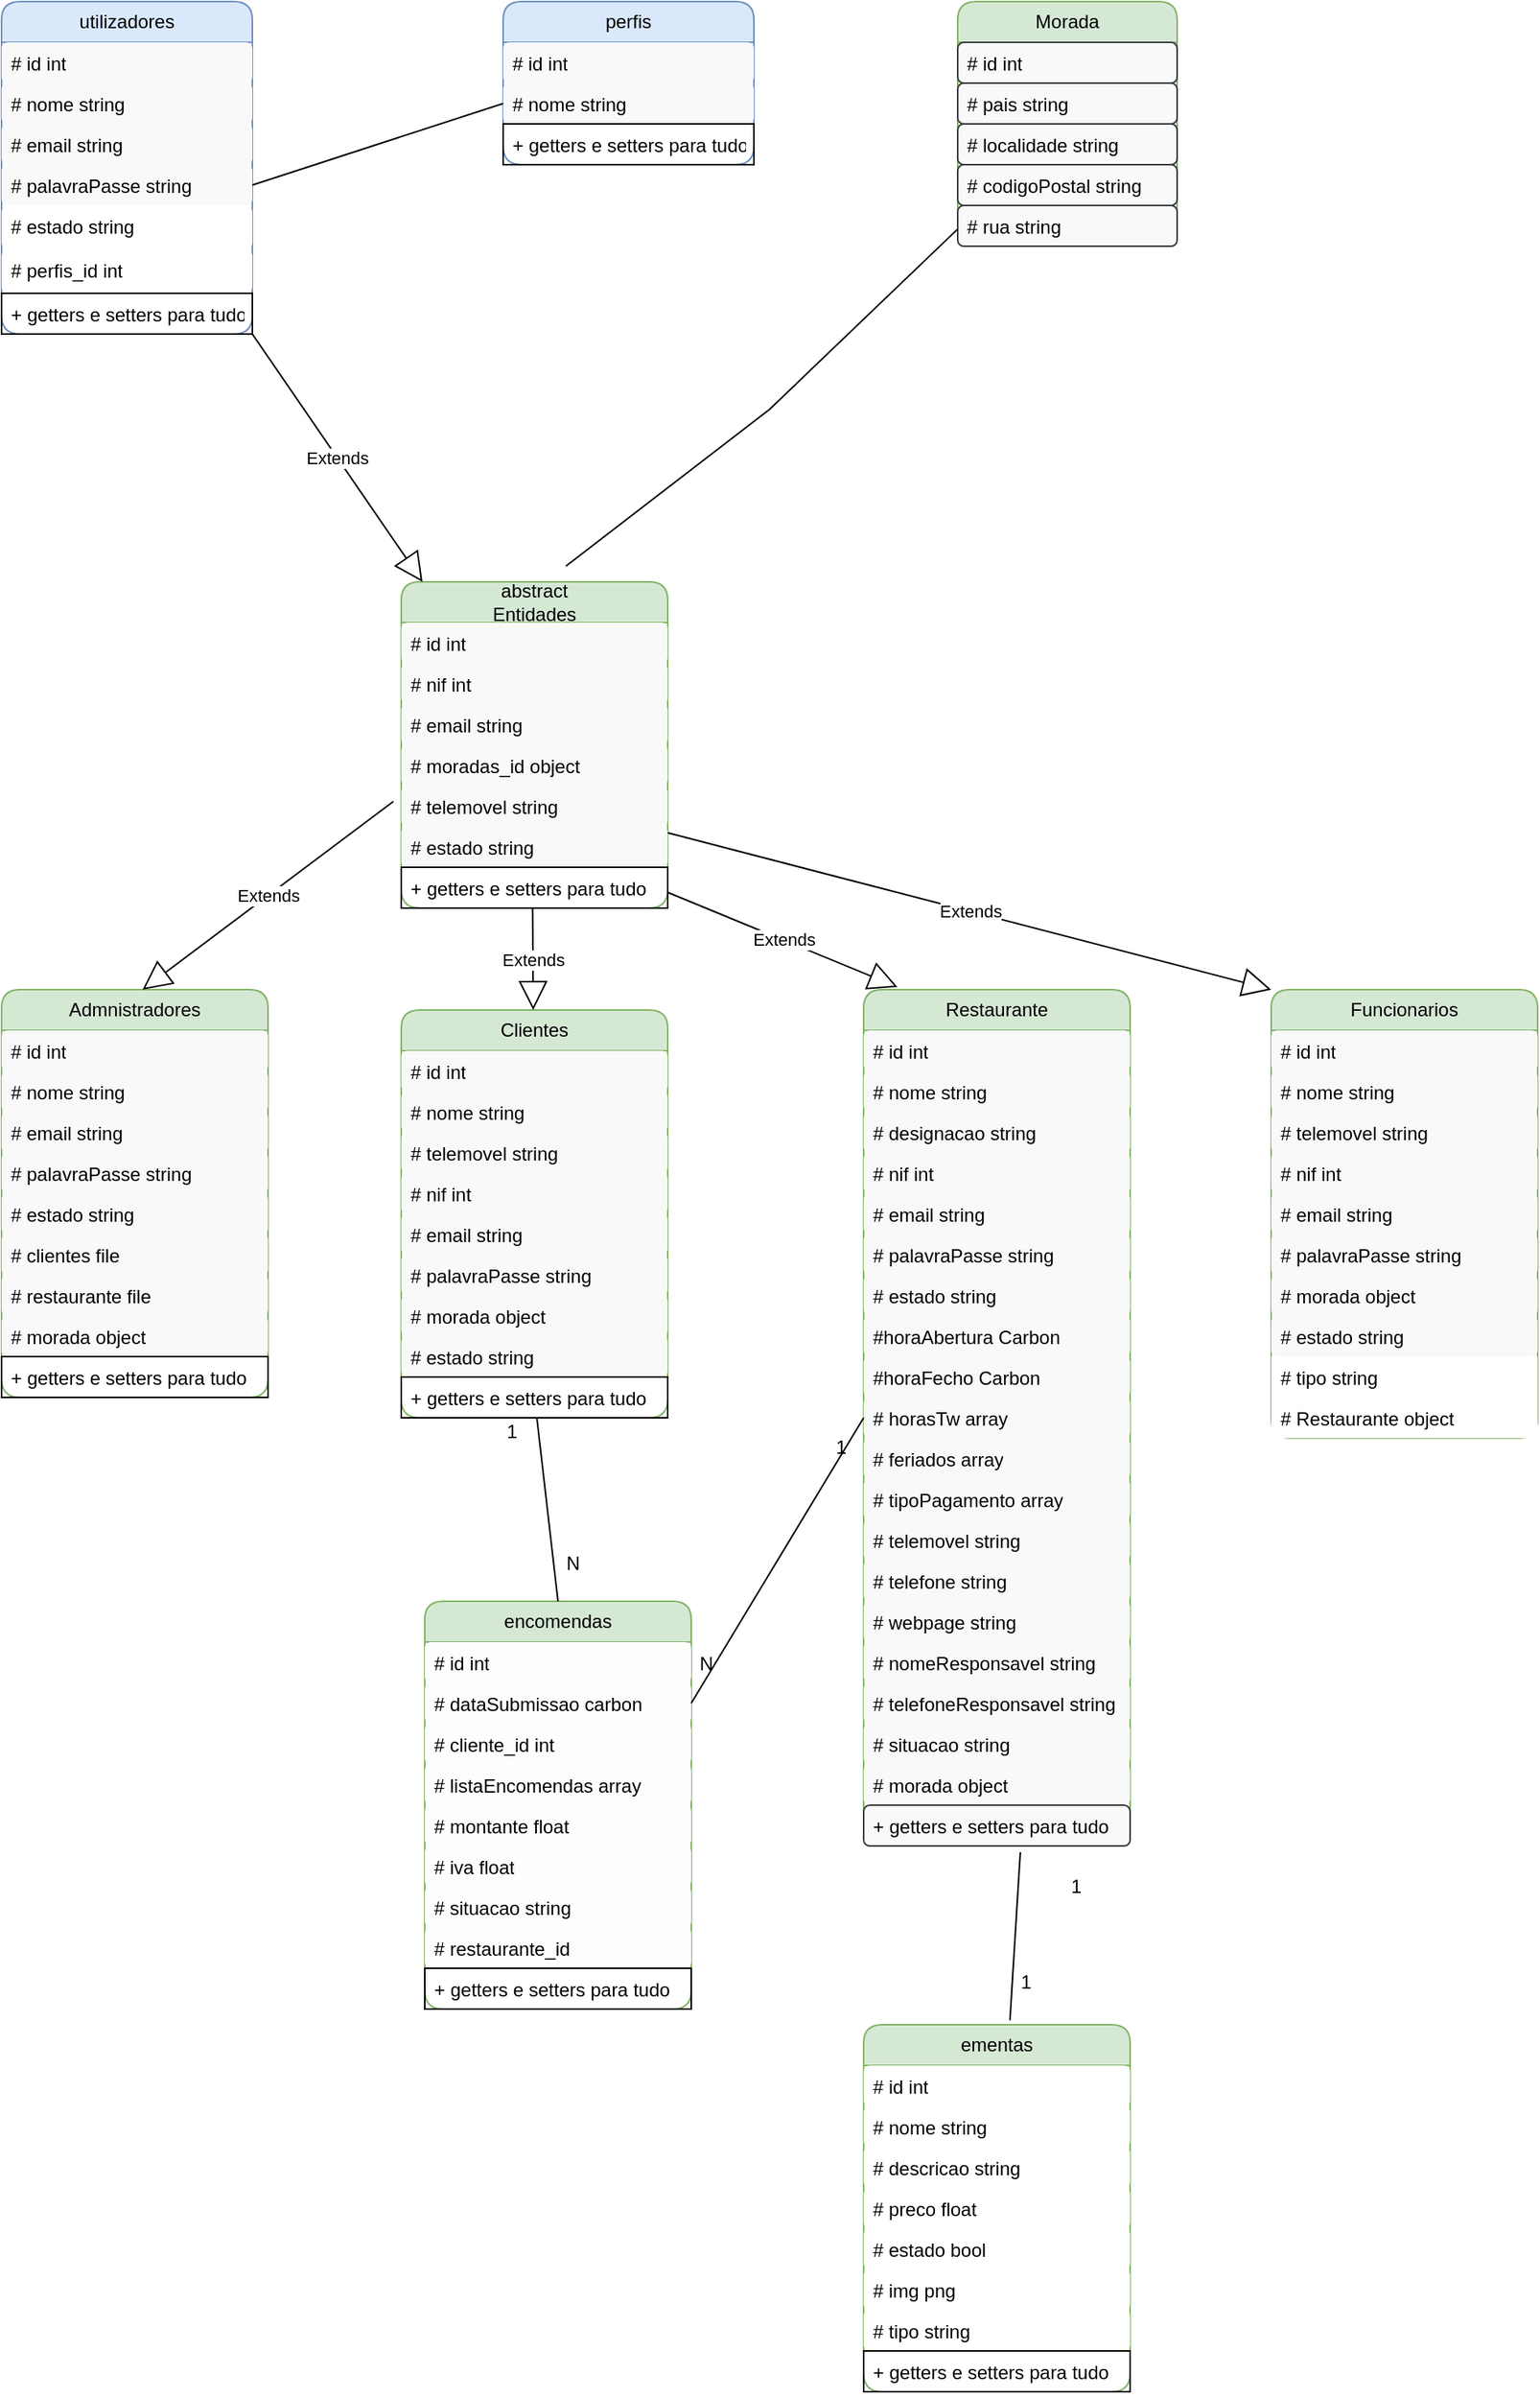<mxfile version="21.1.2" type="device">
  <diagram name="Página-1" id="KR1gXpvQ9JcNu3n1R7bU">
    <mxGraphModel dx="1219" dy="1891" grid="1" gridSize="10" guides="1" tooltips="1" connect="1" arrows="1" fold="1" page="1" pageScale="1" pageWidth="827" pageHeight="1169" math="0" shadow="0">
      <root>
        <mxCell id="0" />
        <mxCell id="1" parent="0" />
        <mxCell id="zNAe6qYxFNGjyXAj2K_w-1" value="utilizadores" style="swimlane;fontStyle=0;childLayout=stackLayout;horizontal=1;startSize=26;fillColor=#dae8fc;horizontalStack=0;resizeParent=1;resizeParentMax=0;resizeLast=0;collapsible=1;marginBottom=0;whiteSpace=wrap;html=1;strokeColor=#6c8ebf;rounded=1;" parent="1" vertex="1">
          <mxGeometry x="30" y="-340" width="160" height="212" as="geometry" />
        </mxCell>
        <mxCell id="zNAe6qYxFNGjyXAj2K_w-66" value="# id int" style="text;strokeColor=none;fillColor=#F9F9F9;align=left;verticalAlign=top;spacingLeft=4;spacingRight=4;overflow=hidden;rotatable=0;points=[[0,0.5],[1,0.5]];portConstraint=eastwest;whiteSpace=wrap;html=1;rounded=1;" parent="zNAe6qYxFNGjyXAj2K_w-1" vertex="1">
          <mxGeometry y="26" width="160" height="26" as="geometry" />
        </mxCell>
        <mxCell id="zNAe6qYxFNGjyXAj2K_w-67" value="# nome string" style="text;strokeColor=none;fillColor=#F9F9F9;align=left;verticalAlign=top;spacingLeft=4;spacingRight=4;overflow=hidden;rotatable=0;points=[[0,0.5],[1,0.5]];portConstraint=eastwest;whiteSpace=wrap;html=1;rounded=1;" parent="zNAe6qYxFNGjyXAj2K_w-1" vertex="1">
          <mxGeometry y="52" width="160" height="26" as="geometry" />
        </mxCell>
        <mxCell id="zNAe6qYxFNGjyXAj2K_w-68" value="# email string" style="text;strokeColor=none;fillColor=#F9F9F9;align=left;verticalAlign=top;spacingLeft=4;spacingRight=4;overflow=hidden;rotatable=0;points=[[0,0.5],[1,0.5]];portConstraint=eastwest;whiteSpace=wrap;html=1;rounded=1;" parent="zNAe6qYxFNGjyXAj2K_w-1" vertex="1">
          <mxGeometry y="78" width="160" height="26" as="geometry" />
        </mxCell>
        <mxCell id="zNAe6qYxFNGjyXAj2K_w-69" value="# palavraPasse string" style="text;strokeColor=none;fillColor=#F9F9F9;align=left;verticalAlign=top;spacingLeft=4;spacingRight=4;overflow=hidden;rotatable=0;points=[[0,0.5],[1,0.5]];portConstraint=eastwest;whiteSpace=wrap;html=1;rounded=1;" parent="zNAe6qYxFNGjyXAj2K_w-1" vertex="1">
          <mxGeometry y="104" width="160" height="26" as="geometry" />
        </mxCell>
        <mxCell id="zNAe6qYxFNGjyXAj2K_w-70" value="# estado string" style="text;fillColor=#FFFFFF;align=left;verticalAlign=top;spacingLeft=4;spacingRight=4;overflow=hidden;rotatable=0;points=[[0,0.5],[1,0.5]];portConstraint=eastwest;whiteSpace=wrap;html=1;strokeColor=none;rounded=1;" parent="zNAe6qYxFNGjyXAj2K_w-1" vertex="1">
          <mxGeometry y="130" width="160" height="28" as="geometry" />
        </mxCell>
        <mxCell id="tVe3WD5xFpYA2qRgSVhz-46" value="# perfis_id int" style="text;fillColor=#FFFFFF;align=left;verticalAlign=top;spacingLeft=4;spacingRight=4;overflow=hidden;rotatable=0;points=[[0,0.5],[1,0.5]];portConstraint=eastwest;whiteSpace=wrap;html=1;strokeColor=none;rounded=1;" parent="zNAe6qYxFNGjyXAj2K_w-1" vertex="1">
          <mxGeometry y="158" width="160" height="28" as="geometry" />
        </mxCell>
        <mxCell id="tVe3WD5xFpYA2qRgSVhz-1" value="+ getters e setters para tudo" style="text;strokeColor=default;fillColor=none;align=left;verticalAlign=top;spacingLeft=4;spacingRight=4;overflow=hidden;rotatable=0;points=[[0,0.5],[1,0.5]];portConstraint=eastwest;" parent="zNAe6qYxFNGjyXAj2K_w-1" vertex="1">
          <mxGeometry y="186" width="160" height="26" as="geometry" />
        </mxCell>
        <mxCell id="zNAe6qYxFNGjyXAj2K_w-13" value="Clientes" style="swimlane;fontStyle=0;childLayout=stackLayout;horizontal=1;startSize=26;fillColor=#d5e8d4;horizontalStack=0;resizeParent=1;resizeParentMax=0;resizeLast=0;collapsible=1;marginBottom=0;whiteSpace=wrap;html=1;strokeColor=#82b366;rounded=1;" parent="1" vertex="1">
          <mxGeometry x="285" y="303" width="170" height="260" as="geometry" />
        </mxCell>
        <mxCell id="zNAe6qYxFNGjyXAj2K_w-14" value="# id int" style="text;align=left;verticalAlign=top;spacingLeft=4;spacingRight=4;overflow=hidden;rotatable=0;points=[[0,0.5],[1,0.5]];portConstraint=eastwest;whiteSpace=wrap;html=1;fillColor=#F9F9F9;strokeColor=none;rounded=1;" parent="zNAe6qYxFNGjyXAj2K_w-13" vertex="1">
          <mxGeometry y="26" width="170" height="26" as="geometry" />
        </mxCell>
        <mxCell id="zNAe6qYxFNGjyXAj2K_w-15" value="# nome string" style="text;align=left;verticalAlign=top;spacingLeft=4;spacingRight=4;overflow=hidden;rotatable=0;points=[[0,0.5],[1,0.5]];portConstraint=eastwest;whiteSpace=wrap;html=1;fillColor=#F9F9F9;strokeColor=none;rounded=1;" parent="zNAe6qYxFNGjyXAj2K_w-13" vertex="1">
          <mxGeometry y="52" width="170" height="26" as="geometry" />
        </mxCell>
        <mxCell id="zNAe6qYxFNGjyXAj2K_w-25" value="# telemovel string" style="text;align=left;verticalAlign=top;spacingLeft=4;spacingRight=4;overflow=hidden;rotatable=0;points=[[0,0.5],[1,0.5]];portConstraint=eastwest;whiteSpace=wrap;html=1;fillColor=#F9F9F9;strokeColor=none;rounded=1;" parent="zNAe6qYxFNGjyXAj2K_w-13" vertex="1">
          <mxGeometry y="78" width="170" height="26" as="geometry" />
        </mxCell>
        <mxCell id="zNAe6qYxFNGjyXAj2K_w-26" value="# nif int" style="text;align=left;verticalAlign=top;spacingLeft=4;spacingRight=4;overflow=hidden;rotatable=0;points=[[0,0.5],[1,0.5]];portConstraint=eastwest;whiteSpace=wrap;html=1;fillColor=#F9F9F9;strokeColor=none;rounded=1;" parent="zNAe6qYxFNGjyXAj2K_w-13" vertex="1">
          <mxGeometry y="104" width="170" height="26" as="geometry" />
        </mxCell>
        <mxCell id="zNAe6qYxFNGjyXAj2K_w-27" value="# email string" style="text;align=left;verticalAlign=top;spacingLeft=4;spacingRight=4;overflow=hidden;rotatable=0;points=[[0,0.5],[1,0.5]];portConstraint=eastwest;whiteSpace=wrap;html=1;fillColor=#F9F9F9;strokeColor=none;rounded=1;" parent="zNAe6qYxFNGjyXAj2K_w-13" vertex="1">
          <mxGeometry y="130" width="170" height="26" as="geometry" />
        </mxCell>
        <mxCell id="zNAe6qYxFNGjyXAj2K_w-28" value="# palavraPasse string" style="text;align=left;verticalAlign=top;spacingLeft=4;spacingRight=4;overflow=hidden;rotatable=0;points=[[0,0.5],[1,0.5]];portConstraint=eastwest;whiteSpace=wrap;html=1;fillColor=#F9F9F9;strokeColor=none;rounded=1;" parent="zNAe6qYxFNGjyXAj2K_w-13" vertex="1">
          <mxGeometry y="156" width="170" height="26" as="geometry" />
        </mxCell>
        <mxCell id="25jOwagA5qkwGmT9JW2n-16" value="# morada object" style="text;align=left;verticalAlign=top;spacingLeft=4;spacingRight=4;overflow=hidden;rotatable=0;points=[[0,0.5],[1,0.5]];portConstraint=eastwest;whiteSpace=wrap;html=1;fillColor=#F9F9F9;strokeColor=none;rounded=1;" parent="zNAe6qYxFNGjyXAj2K_w-13" vertex="1">
          <mxGeometry y="182" width="170" height="26" as="geometry" />
        </mxCell>
        <mxCell id="zNAe6qYxFNGjyXAj2K_w-29" value="# estado string" style="text;align=left;verticalAlign=top;spacingLeft=4;spacingRight=4;overflow=hidden;rotatable=0;points=[[0,0.5],[1,0.5]];portConstraint=eastwest;whiteSpace=wrap;html=1;fillColor=#F9F9F9;strokeColor=none;rounded=1;" parent="zNAe6qYxFNGjyXAj2K_w-13" vertex="1">
          <mxGeometry y="208" width="170" height="26" as="geometry" />
        </mxCell>
        <mxCell id="tVe3WD5xFpYA2qRgSVhz-2" value="+ getters e setters para tudo" style="text;strokeColor=default;fillColor=none;align=left;verticalAlign=top;spacingLeft=4;spacingRight=4;overflow=hidden;rotatable=0;points=[[0,0.5],[1,0.5]];portConstraint=eastwest;" parent="zNAe6qYxFNGjyXAj2K_w-13" vertex="1">
          <mxGeometry y="234" width="170" height="26" as="geometry" />
        </mxCell>
        <mxCell id="zNAe6qYxFNGjyXAj2K_w-30" value="Restaurante" style="swimlane;fontStyle=0;childLayout=stackLayout;horizontal=1;startSize=26;fillColor=#d5e8d4;horizontalStack=0;resizeParent=1;resizeParentMax=0;resizeLast=0;collapsible=1;marginBottom=0;whiteSpace=wrap;html=1;strokeColor=#82b366;rounded=1;" parent="1" vertex="1">
          <mxGeometry x="580" y="290" width="170" height="546" as="geometry" />
        </mxCell>
        <mxCell id="zNAe6qYxFNGjyXAj2K_w-31" value="# id int" style="text;align=left;verticalAlign=top;spacingLeft=4;spacingRight=4;overflow=hidden;rotatable=0;points=[[0,0.5],[1,0.5]];portConstraint=eastwest;whiteSpace=wrap;html=1;fillColor=#F9F9F9;strokeColor=none;rounded=1;" parent="zNAe6qYxFNGjyXAj2K_w-30" vertex="1">
          <mxGeometry y="26" width="170" height="26" as="geometry" />
        </mxCell>
        <mxCell id="zNAe6qYxFNGjyXAj2K_w-32" value="# nome string" style="text;align=left;verticalAlign=top;spacingLeft=4;spacingRight=4;overflow=hidden;rotatable=0;points=[[0,0.5],[1,0.5]];portConstraint=eastwest;whiteSpace=wrap;html=1;fillColor=#F9F9F9;strokeColor=none;rounded=1;" parent="zNAe6qYxFNGjyXAj2K_w-30" vertex="1">
          <mxGeometry y="52" width="170" height="26" as="geometry" />
        </mxCell>
        <mxCell id="zNAe6qYxFNGjyXAj2K_w-33" value="# designacao string" style="text;align=left;verticalAlign=top;spacingLeft=4;spacingRight=4;overflow=hidden;rotatable=0;points=[[0,0.5],[1,0.5]];portConstraint=eastwest;whiteSpace=wrap;html=1;fillColor=#F9F9F9;strokeColor=none;rounded=1;" parent="zNAe6qYxFNGjyXAj2K_w-30" vertex="1">
          <mxGeometry y="78" width="170" height="26" as="geometry" />
        </mxCell>
        <mxCell id="zNAe6qYxFNGjyXAj2K_w-39" value="# nif int" style="text;align=left;verticalAlign=top;spacingLeft=4;spacingRight=4;overflow=hidden;rotatable=0;points=[[0,0.5],[1,0.5]];portConstraint=eastwest;whiteSpace=wrap;html=1;fillColor=#F9F9F9;strokeColor=none;rounded=1;" parent="zNAe6qYxFNGjyXAj2K_w-30" vertex="1">
          <mxGeometry y="104" width="170" height="26" as="geometry" />
        </mxCell>
        <mxCell id="zNAe6qYxFNGjyXAj2K_w-40" value="# email string" style="text;align=left;verticalAlign=top;spacingLeft=4;spacingRight=4;overflow=hidden;rotatable=0;points=[[0,0.5],[1,0.5]];portConstraint=eastwest;whiteSpace=wrap;html=1;fillColor=#F9F9F9;strokeColor=none;rounded=1;" parent="zNAe6qYxFNGjyXAj2K_w-30" vertex="1">
          <mxGeometry y="130" width="170" height="26" as="geometry" />
        </mxCell>
        <mxCell id="zNAe6qYxFNGjyXAj2K_w-41" value="# palavraPasse string" style="text;align=left;verticalAlign=top;spacingLeft=4;spacingRight=4;overflow=hidden;rotatable=0;points=[[0,0.5],[1,0.5]];portConstraint=eastwest;whiteSpace=wrap;html=1;fillColor=#F9F9F9;strokeColor=none;rounded=1;" parent="zNAe6qYxFNGjyXAj2K_w-30" vertex="1">
          <mxGeometry y="156" width="170" height="26" as="geometry" />
        </mxCell>
        <mxCell id="zNAe6qYxFNGjyXAj2K_w-45" value="# estado string" style="text;align=left;verticalAlign=top;spacingLeft=4;spacingRight=4;overflow=hidden;rotatable=0;points=[[0,0.5],[1,0.5]];portConstraint=eastwest;whiteSpace=wrap;html=1;fillColor=#F9F9F9;strokeColor=none;rounded=1;" parent="zNAe6qYxFNGjyXAj2K_w-30" vertex="1">
          <mxGeometry y="182" width="170" height="26" as="geometry" />
        </mxCell>
        <mxCell id="zNAe6qYxFNGjyXAj2K_w-42" value="#horaAbertura Carbon" style="text;align=left;verticalAlign=top;spacingLeft=4;spacingRight=4;overflow=hidden;rotatable=0;points=[[0,0.5],[1,0.5]];portConstraint=eastwest;whiteSpace=wrap;html=1;fillColor=#F9F9F9;strokeColor=none;rounded=1;" parent="zNAe6qYxFNGjyXAj2K_w-30" vertex="1">
          <mxGeometry y="208" width="170" height="26" as="geometry" />
        </mxCell>
        <mxCell id="zNAe6qYxFNGjyXAj2K_w-43" value="#horaFecho Carbon" style="text;align=left;verticalAlign=top;spacingLeft=4;spacingRight=4;overflow=hidden;rotatable=0;points=[[0,0.5],[1,0.5]];portConstraint=eastwest;whiteSpace=wrap;html=1;fillColor=#F9F9F9;strokeColor=none;rounded=1;" parent="zNAe6qYxFNGjyXAj2K_w-30" vertex="1">
          <mxGeometry y="234" width="170" height="26" as="geometry" />
        </mxCell>
        <mxCell id="zNAe6qYxFNGjyXAj2K_w-44" value="# horasTw array" style="text;align=left;verticalAlign=top;spacingLeft=4;spacingRight=4;overflow=hidden;rotatable=0;points=[[0,0.5],[1,0.5]];portConstraint=eastwest;whiteSpace=wrap;html=1;fillColor=#F9F9F9;strokeColor=none;rounded=1;" parent="zNAe6qYxFNGjyXAj2K_w-30" vertex="1">
          <mxGeometry y="260" width="170" height="26" as="geometry" />
        </mxCell>
        <mxCell id="zNAe6qYxFNGjyXAj2K_w-46" value="# feriados array" style="text;align=left;verticalAlign=top;spacingLeft=4;spacingRight=4;overflow=hidden;rotatable=0;points=[[0,0.5],[1,0.5]];portConstraint=eastwest;whiteSpace=wrap;html=1;fillColor=#F9F9F9;strokeColor=none;rounded=1;" parent="zNAe6qYxFNGjyXAj2K_w-30" vertex="1">
          <mxGeometry y="286" width="170" height="26" as="geometry" />
        </mxCell>
        <mxCell id="zNAe6qYxFNGjyXAj2K_w-47" value="# tipoPagamento array" style="text;align=left;verticalAlign=top;spacingLeft=4;spacingRight=4;overflow=hidden;rotatable=0;points=[[0,0.5],[1,0.5]];portConstraint=eastwest;whiteSpace=wrap;html=1;fillColor=#F9F9F9;strokeColor=none;rounded=1;" parent="zNAe6qYxFNGjyXAj2K_w-30" vertex="1">
          <mxGeometry y="312" width="170" height="26" as="geometry" />
        </mxCell>
        <mxCell id="zNAe6qYxFNGjyXAj2K_w-38" value="# telemovel string" style="text;align=left;verticalAlign=top;spacingLeft=4;spacingRight=4;overflow=hidden;rotatable=0;points=[[0,0.5],[1,0.5]];portConstraint=eastwest;whiteSpace=wrap;html=1;fillColor=#F9F9F9;strokeColor=none;rounded=1;" parent="zNAe6qYxFNGjyXAj2K_w-30" vertex="1">
          <mxGeometry y="338" width="170" height="26" as="geometry" />
        </mxCell>
        <mxCell id="zNAe6qYxFNGjyXAj2K_w-48" value="# telefone string" style="text;align=left;verticalAlign=top;spacingLeft=4;spacingRight=4;overflow=hidden;rotatable=0;points=[[0,0.5],[1,0.5]];portConstraint=eastwest;whiteSpace=wrap;html=1;fillColor=#F9F9F9;strokeColor=none;rounded=1;" parent="zNAe6qYxFNGjyXAj2K_w-30" vertex="1">
          <mxGeometry y="364" width="170" height="26" as="geometry" />
        </mxCell>
        <mxCell id="zNAe6qYxFNGjyXAj2K_w-49" value="# webpage string" style="text;align=left;verticalAlign=top;spacingLeft=4;spacingRight=4;overflow=hidden;rotatable=0;points=[[0,0.5],[1,0.5]];portConstraint=eastwest;whiteSpace=wrap;html=1;fillColor=#F9F9F9;strokeColor=none;rounded=1;" parent="zNAe6qYxFNGjyXAj2K_w-30" vertex="1">
          <mxGeometry y="390" width="170" height="26" as="geometry" />
        </mxCell>
        <mxCell id="zNAe6qYxFNGjyXAj2K_w-50" value="# nomeResponsavel string" style="text;align=left;verticalAlign=top;spacingLeft=4;spacingRight=4;overflow=hidden;rotatable=0;points=[[0,0.5],[1,0.5]];portConstraint=eastwest;whiteSpace=wrap;html=1;fillColor=#F9F9F9;strokeColor=none;rounded=1;" parent="zNAe6qYxFNGjyXAj2K_w-30" vertex="1">
          <mxGeometry y="416" width="170" height="26" as="geometry" />
        </mxCell>
        <mxCell id="zNAe6qYxFNGjyXAj2K_w-51" value="# telefoneResponsavel string" style="text;align=left;verticalAlign=top;spacingLeft=4;spacingRight=4;overflow=hidden;rotatable=0;points=[[0,0.5],[1,0.5]];portConstraint=eastwest;whiteSpace=wrap;html=1;fillColor=#F9F9F9;strokeColor=none;rounded=1;" parent="zNAe6qYxFNGjyXAj2K_w-30" vertex="1">
          <mxGeometry y="442" width="170" height="26" as="geometry" />
        </mxCell>
        <mxCell id="zNAe6qYxFNGjyXAj2K_w-65" value="# situacao string" style="text;align=left;verticalAlign=top;spacingLeft=4;spacingRight=4;overflow=hidden;rotatable=0;points=[[0,0.5],[1,0.5]];portConstraint=eastwest;whiteSpace=wrap;html=1;fillColor=#F9F9F9;strokeColor=none;rounded=1;" parent="zNAe6qYxFNGjyXAj2K_w-30" vertex="1">
          <mxGeometry y="468" width="170" height="26" as="geometry" />
        </mxCell>
        <mxCell id="25jOwagA5qkwGmT9JW2n-17" value="# morada object" style="text;align=left;verticalAlign=top;spacingLeft=4;spacingRight=4;overflow=hidden;rotatable=0;points=[[0,0.5],[1,0.5]];portConstraint=eastwest;whiteSpace=wrap;html=1;fillColor=#F9F9F9;strokeColor=none;rounded=1;" parent="zNAe6qYxFNGjyXAj2K_w-30" vertex="1">
          <mxGeometry y="494" width="170" height="26" as="geometry" />
        </mxCell>
        <mxCell id="zNAe6qYxFNGjyXAj2K_w-89" value="+ getters e setters para tudo" style="text;align=left;verticalAlign=top;spacingLeft=4;spacingRight=4;overflow=hidden;rotatable=0;points=[[0,0.5],[1,0.5]];portConstraint=eastwest;whiteSpace=wrap;html=1;fillColor=#F9F9F9;strokeColor=#36393d;rounded=1;" parent="zNAe6qYxFNGjyXAj2K_w-30" vertex="1">
          <mxGeometry y="520" width="170" height="26" as="geometry" />
        </mxCell>
        <mxCell id="zNAe6qYxFNGjyXAj2K_w-52" value="Admnistradores" style="swimlane;fontStyle=0;childLayout=stackLayout;horizontal=1;startSize=26;fillColor=#d5e8d4;horizontalStack=0;resizeParent=1;resizeParentMax=0;resizeLast=0;collapsible=1;marginBottom=0;whiteSpace=wrap;html=1;strokeColor=#82b366;rounded=1;" parent="1" vertex="1">
          <mxGeometry x="30" y="290" width="170" height="260" as="geometry" />
        </mxCell>
        <mxCell id="QUlZ4y0dxPyqN4gIETEy-3" value="Extends" style="endArrow=block;endSize=16;endFill=0;html=1;rounded=0;" parent="zNAe6qYxFNGjyXAj2K_w-52" edge="1">
          <mxGeometry width="160" relative="1" as="geometry">
            <mxPoint x="250" y="-120" as="sourcePoint" />
            <mxPoint x="90" as="targetPoint" />
          </mxGeometry>
        </mxCell>
        <mxCell id="zNAe6qYxFNGjyXAj2K_w-53" value="# id int" style="text;align=left;verticalAlign=top;spacingLeft=4;spacingRight=4;overflow=hidden;rotatable=0;points=[[0,0.5],[1,0.5]];portConstraint=eastwest;whiteSpace=wrap;html=1;fillColor=#F9F9F9;strokeColor=none;rounded=1;" parent="zNAe6qYxFNGjyXAj2K_w-52" vertex="1">
          <mxGeometry y="26" width="170" height="26" as="geometry" />
        </mxCell>
        <mxCell id="zNAe6qYxFNGjyXAj2K_w-54" value="# nome string" style="text;align=left;verticalAlign=top;spacingLeft=4;spacingRight=4;overflow=hidden;rotatable=0;points=[[0,0.5],[1,0.5]];portConstraint=eastwest;whiteSpace=wrap;html=1;fillColor=#F9F9F9;strokeColor=none;rounded=1;" parent="zNAe6qYxFNGjyXAj2K_w-52" vertex="1">
          <mxGeometry y="52" width="170" height="26" as="geometry" />
        </mxCell>
        <mxCell id="zNAe6qYxFNGjyXAj2K_w-62" value="# email string" style="text;align=left;verticalAlign=top;spacingLeft=4;spacingRight=4;overflow=hidden;rotatable=0;points=[[0,0.5],[1,0.5]];portConstraint=eastwest;whiteSpace=wrap;html=1;fillColor=#F9F9F9;strokeColor=none;rounded=1;" parent="zNAe6qYxFNGjyXAj2K_w-52" vertex="1">
          <mxGeometry y="78" width="170" height="26" as="geometry" />
        </mxCell>
        <mxCell id="zNAe6qYxFNGjyXAj2K_w-63" value="# palavraPasse string" style="text;align=left;verticalAlign=top;spacingLeft=4;spacingRight=4;overflow=hidden;rotatable=0;points=[[0,0.5],[1,0.5]];portConstraint=eastwest;whiteSpace=wrap;html=1;fillColor=#F9F9F9;strokeColor=none;rounded=1;" parent="zNAe6qYxFNGjyXAj2K_w-52" vertex="1">
          <mxGeometry y="104" width="170" height="26" as="geometry" />
        </mxCell>
        <mxCell id="zNAe6qYxFNGjyXAj2K_w-64" value="# estado string" style="text;align=left;verticalAlign=top;spacingLeft=4;spacingRight=4;overflow=hidden;rotatable=0;points=[[0,0.5],[1,0.5]];portConstraint=eastwest;whiteSpace=wrap;html=1;fillColor=#F9F9F9;strokeColor=none;rounded=1;" parent="zNAe6qYxFNGjyXAj2K_w-52" vertex="1">
          <mxGeometry y="130" width="170" height="26" as="geometry" />
        </mxCell>
        <mxCell id="xpmav_xhqWjapmAkDHvJ-1" value="# clientes file" style="text;align=left;verticalAlign=top;spacingLeft=4;spacingRight=4;overflow=hidden;rotatable=0;points=[[0,0.5],[1,0.5]];portConstraint=eastwest;whiteSpace=wrap;html=1;fillColor=#F9F9F9;strokeColor=none;rounded=1;" parent="zNAe6qYxFNGjyXAj2K_w-52" vertex="1">
          <mxGeometry y="156" width="170" height="26" as="geometry" />
        </mxCell>
        <mxCell id="xpmav_xhqWjapmAkDHvJ-2" value="# restaurante file" style="text;align=left;verticalAlign=top;spacingLeft=4;spacingRight=4;overflow=hidden;rotatable=0;points=[[0,0.5],[1,0.5]];portConstraint=eastwest;whiteSpace=wrap;html=1;fillColor=#F9F9F9;strokeColor=none;rounded=1;" parent="zNAe6qYxFNGjyXAj2K_w-52" vertex="1">
          <mxGeometry y="182" width="170" height="26" as="geometry" />
        </mxCell>
        <mxCell id="25jOwagA5qkwGmT9JW2n-15" value="# morada object" style="text;align=left;verticalAlign=top;spacingLeft=4;spacingRight=4;overflow=hidden;rotatable=0;points=[[0,0.5],[1,0.5]];portConstraint=eastwest;whiteSpace=wrap;html=1;fillColor=#F9F9F9;strokeColor=none;rounded=1;" parent="zNAe6qYxFNGjyXAj2K_w-52" vertex="1">
          <mxGeometry y="208" width="170" height="26" as="geometry" />
        </mxCell>
        <mxCell id="tVe3WD5xFpYA2qRgSVhz-13" value="+ getters e setters para tudo" style="text;strokeColor=default;fillColor=none;align=left;verticalAlign=top;spacingLeft=4;spacingRight=4;overflow=hidden;rotatable=0;points=[[0,0.5],[1,0.5]];portConstraint=eastwest;" parent="zNAe6qYxFNGjyXAj2K_w-52" vertex="1">
          <mxGeometry y="234" width="170" height="26" as="geometry" />
        </mxCell>
        <mxCell id="zNAe6qYxFNGjyXAj2K_w-85" value="ementas" style="swimlane;fontStyle=0;childLayout=stackLayout;horizontal=1;startSize=26;fillColor=#d5e8d4;horizontalStack=0;resizeParent=1;resizeParentMax=0;resizeLast=0;collapsible=1;marginBottom=0;whiteSpace=wrap;html=1;strokeColor=#82b366;rounded=1;" parent="1" vertex="1">
          <mxGeometry x="580" y="950" width="170" height="234" as="geometry" />
        </mxCell>
        <mxCell id="zNAe6qYxFNGjyXAj2K_w-86" value="# id int" style="text;align=left;verticalAlign=top;spacingLeft=4;spacingRight=4;overflow=hidden;rotatable=0;points=[[0,0.5],[1,0.5]];portConstraint=eastwest;whiteSpace=wrap;html=1;fillColor=#FFFFFF;strokeColor=none;rounded=1;" parent="zNAe6qYxFNGjyXAj2K_w-85" vertex="1">
          <mxGeometry y="26" width="170" height="26" as="geometry" />
        </mxCell>
        <mxCell id="zNAe6qYxFNGjyXAj2K_w-87" value="# nome string" style="text;align=left;verticalAlign=top;spacingLeft=4;spacingRight=4;overflow=hidden;rotatable=0;points=[[0,0.5],[1,0.5]];portConstraint=eastwest;whiteSpace=wrap;html=1;fillColor=#FFFFFF;strokeColor=none;rounded=1;" parent="zNAe6qYxFNGjyXAj2K_w-85" vertex="1">
          <mxGeometry y="52" width="170" height="26" as="geometry" />
        </mxCell>
        <mxCell id="zNAe6qYxFNGjyXAj2K_w-88" value="# descricao string" style="text;align=left;verticalAlign=top;spacingLeft=4;spacingRight=4;overflow=hidden;rotatable=0;points=[[0,0.5],[1,0.5]];portConstraint=eastwest;whiteSpace=wrap;html=1;fillColor=#FFFFFF;strokeColor=none;rounded=1;" parent="zNAe6qYxFNGjyXAj2K_w-85" vertex="1">
          <mxGeometry y="78" width="170" height="26" as="geometry" />
        </mxCell>
        <mxCell id="zNAe6qYxFNGjyXAj2K_w-90" value="# preco float" style="text;align=left;verticalAlign=top;spacingLeft=4;spacingRight=4;overflow=hidden;rotatable=0;points=[[0,0.5],[1,0.5]];portConstraint=eastwest;whiteSpace=wrap;html=1;fillColor=#FFFFFF;strokeColor=none;rounded=1;" parent="zNAe6qYxFNGjyXAj2K_w-85" vertex="1">
          <mxGeometry y="104" width="170" height="26" as="geometry" />
        </mxCell>
        <mxCell id="zNAe6qYxFNGjyXAj2K_w-91" value="# estado bool" style="text;align=left;verticalAlign=top;spacingLeft=4;spacingRight=4;overflow=hidden;rotatable=0;points=[[0,0.5],[1,0.5]];portConstraint=eastwest;whiteSpace=wrap;html=1;fillColor=#FFFFFF;strokeColor=none;rounded=1;" parent="zNAe6qYxFNGjyXAj2K_w-85" vertex="1">
          <mxGeometry y="130" width="170" height="26" as="geometry" />
        </mxCell>
        <mxCell id="zNAe6qYxFNGjyXAj2K_w-92" value="# img png" style="text;align=left;verticalAlign=top;spacingLeft=4;spacingRight=4;overflow=hidden;rotatable=0;points=[[0,0.5],[1,0.5]];portConstraint=eastwest;whiteSpace=wrap;html=1;fillColor=#FFFFFF;strokeColor=none;rounded=1;" parent="zNAe6qYxFNGjyXAj2K_w-85" vertex="1">
          <mxGeometry y="156" width="170" height="26" as="geometry" />
        </mxCell>
        <mxCell id="zNAe6qYxFNGjyXAj2K_w-93" value="# tipo string" style="text;align=left;verticalAlign=top;spacingLeft=4;spacingRight=4;overflow=hidden;rotatable=0;points=[[0,0.5],[1,0.5]];portConstraint=eastwest;whiteSpace=wrap;html=1;fillColor=#FFFFFF;strokeColor=none;rounded=1;" parent="zNAe6qYxFNGjyXAj2K_w-85" vertex="1">
          <mxGeometry y="182" width="170" height="26" as="geometry" />
        </mxCell>
        <mxCell id="tVe3WD5xFpYA2qRgSVhz-14" value="+ getters e setters para tudo" style="text;strokeColor=default;fillColor=none;align=left;verticalAlign=top;spacingLeft=4;spacingRight=4;overflow=hidden;rotatable=0;points=[[0,0.5],[1,0.5]];portConstraint=eastwest;" parent="zNAe6qYxFNGjyXAj2K_w-85" vertex="1">
          <mxGeometry y="208" width="170" height="26" as="geometry" />
        </mxCell>
        <mxCell id="zNAe6qYxFNGjyXAj2K_w-95" value="encomendas" style="swimlane;fontStyle=0;childLayout=stackLayout;horizontal=1;startSize=26;fillColor=#d5e8d4;horizontalStack=0;resizeParent=1;resizeParentMax=0;resizeLast=0;collapsible=1;marginBottom=0;whiteSpace=wrap;html=1;strokeColor=#82b366;rounded=1;" parent="1" vertex="1">
          <mxGeometry x="300" y="680" width="170" height="260" as="geometry">
            <mxRectangle x="-200" y="290" width="110" height="30" as="alternateBounds" />
          </mxGeometry>
        </mxCell>
        <mxCell id="zNAe6qYxFNGjyXAj2K_w-96" value="# id int" style="text;align=left;verticalAlign=top;spacingLeft=4;spacingRight=4;overflow=hidden;rotatable=0;points=[[0,0.5],[1,0.5]];portConstraint=eastwest;whiteSpace=wrap;html=1;fillColor=#FFFCFC;strokeColor=#FFFFF;rounded=1;" parent="zNAe6qYxFNGjyXAj2K_w-95" vertex="1">
          <mxGeometry y="26" width="170" height="26" as="geometry" />
        </mxCell>
        <mxCell id="zNAe6qYxFNGjyXAj2K_w-97" value="# dataSubmissao carbon" style="text;align=left;verticalAlign=top;spacingLeft=4;spacingRight=4;overflow=hidden;rotatable=0;points=[[0,0.5],[1,0.5]];portConstraint=eastwest;whiteSpace=wrap;html=1;fillColor=#FFFCFC;strokeColor=#FFFFF;rounded=1;" parent="zNAe6qYxFNGjyXAj2K_w-95" vertex="1">
          <mxGeometry y="52" width="170" height="26" as="geometry" />
        </mxCell>
        <mxCell id="zNAe6qYxFNGjyXAj2K_w-98" value="# cliente_id int" style="text;align=left;verticalAlign=top;spacingLeft=4;spacingRight=4;overflow=hidden;rotatable=0;points=[[0,0.5],[1,0.5]];portConstraint=eastwest;whiteSpace=wrap;html=1;fillColor=#FFFCFC;strokeColor=#FFFFF;rounded=1;" parent="zNAe6qYxFNGjyXAj2K_w-95" vertex="1">
          <mxGeometry y="78" width="170" height="26" as="geometry" />
        </mxCell>
        <mxCell id="zNAe6qYxFNGjyXAj2K_w-99" value="# listaEncomendas array" style="text;align=left;verticalAlign=top;spacingLeft=4;spacingRight=4;overflow=hidden;rotatable=0;points=[[0,0.5],[1,0.5]];portConstraint=eastwest;whiteSpace=wrap;html=1;fillColor=#FFFCFC;strokeColor=#FFFFF;rounded=1;" parent="zNAe6qYxFNGjyXAj2K_w-95" vertex="1">
          <mxGeometry y="104" width="170" height="26" as="geometry" />
        </mxCell>
        <mxCell id="zNAe6qYxFNGjyXAj2K_w-100" value="# montante float" style="text;align=left;verticalAlign=top;spacingLeft=4;spacingRight=4;overflow=hidden;rotatable=0;points=[[0,0.5],[1,0.5]];portConstraint=eastwest;whiteSpace=wrap;html=1;fillColor=#FFFCFC;strokeColor=#FFFFF;rounded=1;" parent="zNAe6qYxFNGjyXAj2K_w-95" vertex="1">
          <mxGeometry y="130" width="170" height="26" as="geometry" />
        </mxCell>
        <mxCell id="zNAe6qYxFNGjyXAj2K_w-101" value="# iva float" style="text;align=left;verticalAlign=top;spacingLeft=4;spacingRight=4;overflow=hidden;rotatable=0;points=[[0,0.5],[1,0.5]];portConstraint=eastwest;whiteSpace=wrap;html=1;fillColor=#FFFCFC;strokeColor=#FFFFF;rounded=1;" parent="zNAe6qYxFNGjyXAj2K_w-95" vertex="1">
          <mxGeometry y="156" width="170" height="26" as="geometry" />
        </mxCell>
        <mxCell id="zNAe6qYxFNGjyXAj2K_w-102" value="# situacao string" style="text;align=left;verticalAlign=top;spacingLeft=4;spacingRight=4;overflow=hidden;rotatable=0;points=[[0,0.5],[1,0.5]];portConstraint=eastwest;whiteSpace=wrap;html=1;fillColor=#FFFCFC;strokeColor=#FFFFF;rounded=1;" parent="zNAe6qYxFNGjyXAj2K_w-95" vertex="1">
          <mxGeometry y="182" width="170" height="26" as="geometry" />
        </mxCell>
        <mxCell id="tVe3WD5xFpYA2qRgSVhz-3" value="# restaurante_id" style="text;align=left;verticalAlign=top;spacingLeft=4;spacingRight=4;overflow=hidden;rotatable=0;points=[[0,0.5],[1,0.5]];portConstraint=eastwest;whiteSpace=wrap;html=1;fillColor=#FFFCFC;strokeColor=#FFFFF;rounded=1;" parent="zNAe6qYxFNGjyXAj2K_w-95" vertex="1">
          <mxGeometry y="208" width="170" height="26" as="geometry" />
        </mxCell>
        <mxCell id="tVe3WD5xFpYA2qRgSVhz-15" value="+ getters e setters para tudo" style="text;strokeColor=default;fillColor=none;align=left;verticalAlign=top;spacingLeft=4;spacingRight=4;overflow=hidden;rotatable=0;points=[[0,0.5],[1,0.5]];portConstraint=eastwest;" parent="zNAe6qYxFNGjyXAj2K_w-95" vertex="1">
          <mxGeometry y="234" width="170" height="26" as="geometry" />
        </mxCell>
        <mxCell id="tVe3WD5xFpYA2qRgSVhz-7" value="" style="endArrow=none;html=1;rounded=0;entryX=0.5;entryY=0;entryDx=0;entryDy=0;" parent="1" source="tVe3WD5xFpYA2qRgSVhz-2" target="zNAe6qYxFNGjyXAj2K_w-95" edge="1">
          <mxGeometry relative="1" as="geometry">
            <mxPoint x="220" y="460" as="sourcePoint" />
            <mxPoint x="380" y="460" as="targetPoint" />
          </mxGeometry>
        </mxCell>
        <mxCell id="tVe3WD5xFpYA2qRgSVhz-8" value="N" style="resizable=0;html=1;whiteSpace=wrap;align=right;verticalAlign=bottom;" parent="tVe3WD5xFpYA2qRgSVhz-7" connectable="0" vertex="1">
          <mxGeometry x="1" relative="1" as="geometry">
            <mxPoint x="15" y="-16" as="offset" />
          </mxGeometry>
        </mxCell>
        <mxCell id="tVe3WD5xFpYA2qRgSVhz-9" value="1" style="resizable=0;html=1;whiteSpace=wrap;align=right;verticalAlign=bottom;" parent="tVe3WD5xFpYA2qRgSVhz-7" connectable="0" vertex="1">
          <mxGeometry x="1" relative="1" as="geometry">
            <mxPoint x="-25" y="-100" as="offset" />
          </mxGeometry>
        </mxCell>
        <mxCell id="tVe3WD5xFpYA2qRgSVhz-10" value="" style="endArrow=none;html=1;rounded=0;entryX=1;entryY=0.25;entryDx=0;entryDy=0;exitX=0;exitY=0.5;exitDx=0;exitDy=0;" parent="1" source="zNAe6qYxFNGjyXAj2K_w-30" target="zNAe6qYxFNGjyXAj2K_w-95" edge="1">
          <mxGeometry relative="1" as="geometry">
            <mxPoint x="580" y="470" as="sourcePoint" />
            <mxPoint x="495" y="630" as="targetPoint" />
          </mxGeometry>
        </mxCell>
        <mxCell id="tVe3WD5xFpYA2qRgSVhz-11" value="N" style="resizable=0;html=1;whiteSpace=wrap;align=right;verticalAlign=bottom;" parent="tVe3WD5xFpYA2qRgSVhz-10" connectable="0" vertex="1">
          <mxGeometry x="1" relative="1" as="geometry">
            <mxPoint x="15" y="-16" as="offset" />
          </mxGeometry>
        </mxCell>
        <mxCell id="tVe3WD5xFpYA2qRgSVhz-12" value="1" style="resizable=0;html=1;whiteSpace=wrap;align=right;verticalAlign=bottom;" parent="tVe3WD5xFpYA2qRgSVhz-10" connectable="0" vertex="1">
          <mxGeometry x="1" relative="1" as="geometry">
            <mxPoint x="100" y="-154" as="offset" />
          </mxGeometry>
        </mxCell>
        <mxCell id="tVe3WD5xFpYA2qRgSVhz-16" value="" style="endArrow=none;html=1;rounded=0;entryX=0.549;entryY=-0.012;entryDx=0;entryDy=0;exitX=0.588;exitY=1.154;exitDx=0;exitDy=0;entryPerimeter=0;exitPerimeter=0;" parent="1" source="zNAe6qYxFNGjyXAj2K_w-89" target="zNAe6qYxFNGjyXAj2K_w-85" edge="1">
          <mxGeometry relative="1" as="geometry">
            <mxPoint x="660" y="840" as="sourcePoint" />
            <mxPoint x="550" y="1012" as="targetPoint" />
          </mxGeometry>
        </mxCell>
        <mxCell id="tVe3WD5xFpYA2qRgSVhz-17" value="1" style="resizable=0;html=1;whiteSpace=wrap;align=right;verticalAlign=bottom;" parent="tVe3WD5xFpYA2qRgSVhz-16" connectable="0" vertex="1">
          <mxGeometry x="1" relative="1" as="geometry">
            <mxPoint x="15" y="-16" as="offset" />
          </mxGeometry>
        </mxCell>
        <mxCell id="tVe3WD5xFpYA2qRgSVhz-18" value="1" style="resizable=0;html=1;whiteSpace=wrap;align=right;verticalAlign=bottom;" parent="tVe3WD5xFpYA2qRgSVhz-16" connectable="0" vertex="1">
          <mxGeometry x="1" relative="1" as="geometry">
            <mxPoint x="47" y="-77" as="offset" />
          </mxGeometry>
        </mxCell>
        <mxCell id="tVe3WD5xFpYA2qRgSVhz-19" value="Morada" style="swimlane;fontStyle=0;childLayout=stackLayout;horizontal=1;startSize=26;fillColor=#d5e8d4;horizontalStack=0;resizeParent=1;resizeParentMax=0;resizeLast=0;collapsible=1;marginBottom=0;whiteSpace=wrap;html=1;strokeColor=#82b366;rounded=1;" parent="1" vertex="1">
          <mxGeometry x="640" y="-340" width="140" height="156" as="geometry" />
        </mxCell>
        <mxCell id="eoTY06hi-06fOGnaXGZ7-1" value="# id int" style="text;align=left;verticalAlign=top;spacingLeft=4;spacingRight=4;overflow=hidden;rotatable=0;points=[[0,0.5],[1,0.5]];portConstraint=eastwest;whiteSpace=wrap;html=1;fillColor=#F9F9F9;strokeColor=#36393d;rounded=1;" parent="tVe3WD5xFpYA2qRgSVhz-19" vertex="1">
          <mxGeometry y="26" width="140" height="26" as="geometry" />
        </mxCell>
        <mxCell id="tVe3WD5xFpYA2qRgSVhz-20" value="# pais string" style="text;align=left;verticalAlign=top;spacingLeft=4;spacingRight=4;overflow=hidden;rotatable=0;points=[[0,0.5],[1,0.5]];portConstraint=eastwest;whiteSpace=wrap;html=1;fillColor=#F9F9F9;strokeColor=#36393d;rounded=1;" parent="tVe3WD5xFpYA2qRgSVhz-19" vertex="1">
          <mxGeometry y="52" width="140" height="26" as="geometry" />
        </mxCell>
        <mxCell id="tVe3WD5xFpYA2qRgSVhz-21" value="# localidade string" style="text;align=left;verticalAlign=top;spacingLeft=4;spacingRight=4;overflow=hidden;rotatable=0;points=[[0,0.5],[1,0.5]];portConstraint=eastwest;whiteSpace=wrap;html=1;fillColor=#F9F9F9;strokeColor=#36393d;rounded=1;" parent="tVe3WD5xFpYA2qRgSVhz-19" vertex="1">
          <mxGeometry y="78" width="140" height="26" as="geometry" />
        </mxCell>
        <mxCell id="tVe3WD5xFpYA2qRgSVhz-22" value="# codigoPostal string" style="text;align=left;verticalAlign=top;spacingLeft=4;spacingRight=4;overflow=hidden;rotatable=0;points=[[0,0.5],[1,0.5]];portConstraint=eastwest;whiteSpace=wrap;html=1;fillColor=#F9F9F9;strokeColor=#36393d;rounded=1;" parent="tVe3WD5xFpYA2qRgSVhz-19" vertex="1">
          <mxGeometry y="104" width="140" height="26" as="geometry" />
        </mxCell>
        <mxCell id="tVe3WD5xFpYA2qRgSVhz-24" value="# rua string" style="text;align=left;verticalAlign=top;spacingLeft=4;spacingRight=4;overflow=hidden;rotatable=0;points=[[0,0.5],[1,0.5]];portConstraint=eastwest;whiteSpace=wrap;html=1;fillColor=#F9F9F9;strokeColor=#36393d;rounded=1;" parent="tVe3WD5xFpYA2qRgSVhz-19" vertex="1">
          <mxGeometry y="130" width="140" height="26" as="geometry" />
        </mxCell>
        <mxCell id="tVe3WD5xFpYA2qRgSVhz-25" value="abstract &lt;br&gt;Entidades" style="swimlane;fontStyle=0;childLayout=stackLayout;horizontal=1;startSize=26;fillColor=#d5e8d4;horizontalStack=0;resizeParent=1;resizeParentMax=0;resizeLast=0;collapsible=1;marginBottom=0;whiteSpace=wrap;html=1;strokeColor=#82b366;rounded=1;" parent="1" vertex="1">
          <mxGeometry x="285" y="30" width="170" height="208" as="geometry" />
        </mxCell>
        <mxCell id="tVe3WD5xFpYA2qRgSVhz-26" value="# id int" style="text;align=left;verticalAlign=top;spacingLeft=4;spacingRight=4;overflow=hidden;rotatable=0;points=[[0,0.5],[1,0.5]];portConstraint=eastwest;whiteSpace=wrap;html=1;fillColor=#F9F9F9;strokeColor=none;rounded=1;" parent="tVe3WD5xFpYA2qRgSVhz-25" vertex="1">
          <mxGeometry y="26" width="170" height="26" as="geometry" />
        </mxCell>
        <mxCell id="tVe3WD5xFpYA2qRgSVhz-29" value="# nif int" style="text;align=left;verticalAlign=top;spacingLeft=4;spacingRight=4;overflow=hidden;rotatable=0;points=[[0,0.5],[1,0.5]];portConstraint=eastwest;whiteSpace=wrap;html=1;fillColor=#F9F9F9;strokeColor=none;rounded=1;" parent="tVe3WD5xFpYA2qRgSVhz-25" vertex="1">
          <mxGeometry y="52" width="170" height="26" as="geometry" />
        </mxCell>
        <mxCell id="tVe3WD5xFpYA2qRgSVhz-30" value="# email string" style="text;align=left;verticalAlign=top;spacingLeft=4;spacingRight=4;overflow=hidden;rotatable=0;points=[[0,0.5],[1,0.5]];portConstraint=eastwest;whiteSpace=wrap;html=1;fillColor=#F9F9F9;strokeColor=none;rounded=1;" parent="tVe3WD5xFpYA2qRgSVhz-25" vertex="1">
          <mxGeometry y="78" width="170" height="26" as="geometry" />
        </mxCell>
        <mxCell id="tVe3WD5xFpYA2qRgSVhz-32" value="# moradas_id object" style="text;align=left;verticalAlign=top;spacingLeft=4;spacingRight=4;overflow=hidden;rotatable=0;points=[[0,0.5],[1,0.5]];portConstraint=eastwest;whiteSpace=wrap;html=1;fillColor=#F9F9F9;strokeColor=none;rounded=1;" parent="tVe3WD5xFpYA2qRgSVhz-25" vertex="1">
          <mxGeometry y="104" width="170" height="26" as="geometry" />
        </mxCell>
        <mxCell id="tVe3WD5xFpYA2qRgSVhz-36" value="# telemovel string" style="text;align=left;verticalAlign=top;spacingLeft=4;spacingRight=4;overflow=hidden;rotatable=0;points=[[0,0.5],[1,0.5]];portConstraint=eastwest;whiteSpace=wrap;html=1;fillColor=#F9F9F9;strokeColor=none;rounded=1;" parent="tVe3WD5xFpYA2qRgSVhz-25" vertex="1">
          <mxGeometry y="130" width="170" height="26" as="geometry" />
        </mxCell>
        <mxCell id="tVe3WD5xFpYA2qRgSVhz-33" value="# estado string" style="text;align=left;verticalAlign=top;spacingLeft=4;spacingRight=4;overflow=hidden;rotatable=0;points=[[0,0.5],[1,0.5]];portConstraint=eastwest;whiteSpace=wrap;html=1;fillColor=#F9F9F9;strokeColor=none;rounded=1;" parent="tVe3WD5xFpYA2qRgSVhz-25" vertex="1">
          <mxGeometry y="156" width="170" height="26" as="geometry" />
        </mxCell>
        <mxCell id="tVe3WD5xFpYA2qRgSVhz-34" value="+ getters e setters para tudo" style="text;strokeColor=default;fillColor=none;align=left;verticalAlign=top;spacingLeft=4;spacingRight=4;overflow=hidden;rotatable=0;points=[[0,0.5],[1,0.5]];portConstraint=eastwest;" parent="tVe3WD5xFpYA2qRgSVhz-25" vertex="1">
          <mxGeometry y="182" width="170" height="26" as="geometry" />
        </mxCell>
        <mxCell id="tVe3WD5xFpYA2qRgSVhz-37" value="perfis" style="swimlane;fontStyle=0;childLayout=stackLayout;horizontal=1;startSize=26;fillColor=#dae8fc;horizontalStack=0;resizeParent=1;resizeParentMax=0;resizeLast=0;collapsible=1;marginBottom=0;whiteSpace=wrap;html=1;strokeColor=#6c8ebf;rounded=1;" parent="1" vertex="1">
          <mxGeometry x="350" y="-340" width="160" height="104" as="geometry" />
        </mxCell>
        <mxCell id="tVe3WD5xFpYA2qRgSVhz-38" value="# id int" style="text;strokeColor=none;fillColor=#F9F9F9;align=left;verticalAlign=top;spacingLeft=4;spacingRight=4;overflow=hidden;rotatable=0;points=[[0,0.5],[1,0.5]];portConstraint=eastwest;whiteSpace=wrap;html=1;rounded=1;" parent="tVe3WD5xFpYA2qRgSVhz-37" vertex="1">
          <mxGeometry y="26" width="160" height="26" as="geometry" />
        </mxCell>
        <mxCell id="tVe3WD5xFpYA2qRgSVhz-39" value="# nome string" style="text;strokeColor=none;fillColor=#F9F9F9;align=left;verticalAlign=top;spacingLeft=4;spacingRight=4;overflow=hidden;rotatable=0;points=[[0,0.5],[1,0.5]];portConstraint=eastwest;whiteSpace=wrap;html=1;rounded=1;" parent="tVe3WD5xFpYA2qRgSVhz-37" vertex="1">
          <mxGeometry y="52" width="160" height="26" as="geometry" />
        </mxCell>
        <mxCell id="tVe3WD5xFpYA2qRgSVhz-44" value="+ getters e setters para tudo" style="text;strokeColor=default;fillColor=none;align=left;verticalAlign=top;spacingLeft=4;spacingRight=4;overflow=hidden;rotatable=0;points=[[0,0.5],[1,0.5]];portConstraint=eastwest;" parent="tVe3WD5xFpYA2qRgSVhz-37" vertex="1">
          <mxGeometry y="78" width="160" height="26" as="geometry" />
        </mxCell>
        <mxCell id="tVe3WD5xFpYA2qRgSVhz-45" value="" style="endArrow=none;html=1;rounded=0;entryX=0;entryY=0.5;entryDx=0;entryDy=0;exitX=1;exitY=0.5;exitDx=0;exitDy=0;endFill=0;" parent="1" source="zNAe6qYxFNGjyXAj2K_w-69" target="tVe3WD5xFpYA2qRgSVhz-39" edge="1">
          <mxGeometry width="50" height="50" relative="1" as="geometry">
            <mxPoint x="190" y="-210" as="sourcePoint" />
            <mxPoint x="440" y="-260" as="targetPoint" />
          </mxGeometry>
        </mxCell>
        <mxCell id="tVe3WD5xFpYA2qRgSVhz-58" value="" style="endArrow=none;html=1;rounded=0;" parent="1" target="tVe3WD5xFpYA2qRgSVhz-19" edge="1">
          <mxGeometry width="50" height="50" relative="1" as="geometry">
            <mxPoint x="390" y="20" as="sourcePoint" />
            <mxPoint x="440" y="-30" as="targetPoint" />
            <Array as="points">
              <mxPoint x="520" y="-80" />
            </Array>
          </mxGeometry>
        </mxCell>
        <mxCell id="XeTYnY7VtaSd2vx2spw5-1" value="Funcionarios" style="swimlane;fontStyle=0;childLayout=stackLayout;horizontal=1;startSize=26;fillColor=#d5e8d4;horizontalStack=0;resizeParent=1;resizeParentMax=0;resizeLast=0;collapsible=1;marginBottom=0;whiteSpace=wrap;html=1;strokeColor=#82b366;rounded=1;" parent="1" vertex="1">
          <mxGeometry x="840" y="290" width="170" height="286" as="geometry" />
        </mxCell>
        <mxCell id="XeTYnY7VtaSd2vx2spw5-2" value="# id int" style="text;align=left;verticalAlign=top;spacingLeft=4;spacingRight=4;overflow=hidden;rotatable=0;points=[[0,0.5],[1,0.5]];portConstraint=eastwest;whiteSpace=wrap;html=1;fillColor=#F9F9F9;strokeColor=none;rounded=1;" parent="XeTYnY7VtaSd2vx2spw5-1" vertex="1">
          <mxGeometry y="26" width="170" height="26" as="geometry" />
        </mxCell>
        <mxCell id="XeTYnY7VtaSd2vx2spw5-3" value="# nome string" style="text;align=left;verticalAlign=top;spacingLeft=4;spacingRight=4;overflow=hidden;rotatable=0;points=[[0,0.5],[1,0.5]];portConstraint=eastwest;whiteSpace=wrap;html=1;fillColor=#F9F9F9;strokeColor=none;rounded=1;" parent="XeTYnY7VtaSd2vx2spw5-1" vertex="1">
          <mxGeometry y="52" width="170" height="26" as="geometry" />
        </mxCell>
        <mxCell id="XeTYnY7VtaSd2vx2spw5-4" value="# telemovel string" style="text;align=left;verticalAlign=top;spacingLeft=4;spacingRight=4;overflow=hidden;rotatable=0;points=[[0,0.5],[1,0.5]];portConstraint=eastwest;whiteSpace=wrap;html=1;fillColor=#F9F9F9;strokeColor=none;rounded=1;" parent="XeTYnY7VtaSd2vx2spw5-1" vertex="1">
          <mxGeometry y="78" width="170" height="26" as="geometry" />
        </mxCell>
        <mxCell id="XeTYnY7VtaSd2vx2spw5-5" value="# nif int" style="text;align=left;verticalAlign=top;spacingLeft=4;spacingRight=4;overflow=hidden;rotatable=0;points=[[0,0.5],[1,0.5]];portConstraint=eastwest;whiteSpace=wrap;html=1;fillColor=#F9F9F9;strokeColor=none;rounded=1;" parent="XeTYnY7VtaSd2vx2spw5-1" vertex="1">
          <mxGeometry y="104" width="170" height="26" as="geometry" />
        </mxCell>
        <mxCell id="XeTYnY7VtaSd2vx2spw5-6" value="# email string" style="text;align=left;verticalAlign=top;spacingLeft=4;spacingRight=4;overflow=hidden;rotatable=0;points=[[0,0.5],[1,0.5]];portConstraint=eastwest;whiteSpace=wrap;html=1;fillColor=#F9F9F9;strokeColor=none;rounded=1;" parent="XeTYnY7VtaSd2vx2spw5-1" vertex="1">
          <mxGeometry y="130" width="170" height="26" as="geometry" />
        </mxCell>
        <mxCell id="XeTYnY7VtaSd2vx2spw5-7" value="# palavraPasse string" style="text;align=left;verticalAlign=top;spacingLeft=4;spacingRight=4;overflow=hidden;rotatable=0;points=[[0,0.5],[1,0.5]];portConstraint=eastwest;whiteSpace=wrap;html=1;fillColor=#F9F9F9;strokeColor=none;rounded=1;" parent="XeTYnY7VtaSd2vx2spw5-1" vertex="1">
          <mxGeometry y="156" width="170" height="26" as="geometry" />
        </mxCell>
        <mxCell id="XeTYnY7VtaSd2vx2spw5-8" value="# morada object" style="text;align=left;verticalAlign=top;spacingLeft=4;spacingRight=4;overflow=hidden;rotatable=0;points=[[0,0.5],[1,0.5]];portConstraint=eastwest;whiteSpace=wrap;html=1;fillColor=#F9F9F9;strokeColor=none;rounded=1;" parent="XeTYnY7VtaSd2vx2spw5-1" vertex="1">
          <mxGeometry y="182" width="170" height="26" as="geometry" />
        </mxCell>
        <mxCell id="XeTYnY7VtaSd2vx2spw5-9" value="# estado string" style="text;align=left;verticalAlign=top;spacingLeft=4;spacingRight=4;overflow=hidden;rotatable=0;points=[[0,0.5],[1,0.5]];portConstraint=eastwest;whiteSpace=wrap;html=1;fillColor=#F9F9F9;strokeColor=none;rounded=1;" parent="XeTYnY7VtaSd2vx2spw5-1" vertex="1">
          <mxGeometry y="208" width="170" height="26" as="geometry" />
        </mxCell>
        <mxCell id="XeTYnY7VtaSd2vx2spw5-10" value="# tipo string" style="text;align=left;verticalAlign=top;spacingLeft=4;spacingRight=4;overflow=hidden;rotatable=0;points=[[0,0.5],[1,0.5]];portConstraint=eastwest;fillColor=#FFFFFF;" parent="XeTYnY7VtaSd2vx2spw5-1" vertex="1">
          <mxGeometry y="234" width="170" height="26" as="geometry" />
        </mxCell>
        <mxCell id="XeTYnY7VtaSd2vx2spw5-11" value="# Restaurante object" style="text;align=left;verticalAlign=top;spacingLeft=4;spacingRight=4;overflow=hidden;rotatable=0;points=[[0,0.5],[1,0.5]];portConstraint=eastwest;fillColor=default;" parent="XeTYnY7VtaSd2vx2spw5-1" vertex="1">
          <mxGeometry y="260" width="170" height="26" as="geometry" />
        </mxCell>
        <mxCell id="QUlZ4y0dxPyqN4gIETEy-1" value="Extends" style="endArrow=block;endSize=16;endFill=0;html=1;rounded=0;entryX=0.127;entryY=-0.003;entryDx=0;entryDy=0;entryPerimeter=0;" parent="1" target="zNAe6qYxFNGjyXAj2K_w-30" edge="1">
          <mxGeometry width="160" relative="1" as="geometry">
            <mxPoint x="455" y="228" as="sourcePoint" />
            <mxPoint x="615" y="228" as="targetPoint" />
          </mxGeometry>
        </mxCell>
        <mxCell id="QUlZ4y0dxPyqN4gIETEy-2" value="Extends" style="endArrow=block;endSize=16;endFill=0;html=1;rounded=0;exitX=0.493;exitY=1.015;exitDx=0;exitDy=0;exitPerimeter=0;" parent="1" source="tVe3WD5xFpYA2qRgSVhz-34" target="zNAe6qYxFNGjyXAj2K_w-13" edge="1">
          <mxGeometry width="160" relative="1" as="geometry">
            <mxPoint x="350" y="228" as="sourcePoint" />
            <mxPoint x="510" y="228" as="targetPoint" />
          </mxGeometry>
        </mxCell>
        <mxCell id="QUlZ4y0dxPyqN4gIETEy-4" value="Extends" style="endArrow=block;endSize=16;endFill=0;html=1;rounded=0;" parent="1" target="tVe3WD5xFpYA2qRgSVhz-25" edge="1">
          <mxGeometry width="160" relative="1" as="geometry">
            <mxPoint x="190" y="-128" as="sourcePoint" />
            <mxPoint x="350" y="-128" as="targetPoint" />
          </mxGeometry>
        </mxCell>
        <mxCell id="QUlZ4y0dxPyqN4gIETEy-5" value="Extends" style="endArrow=block;endSize=16;endFill=0;html=1;rounded=0;entryX=0;entryY=0;entryDx=0;entryDy=0;" parent="1" target="XeTYnY7VtaSd2vx2spw5-1" edge="1">
          <mxGeometry width="160" relative="1" as="geometry">
            <mxPoint x="455" y="190" as="sourcePoint" />
            <mxPoint x="615" y="190" as="targetPoint" />
          </mxGeometry>
        </mxCell>
      </root>
    </mxGraphModel>
  </diagram>
</mxfile>
